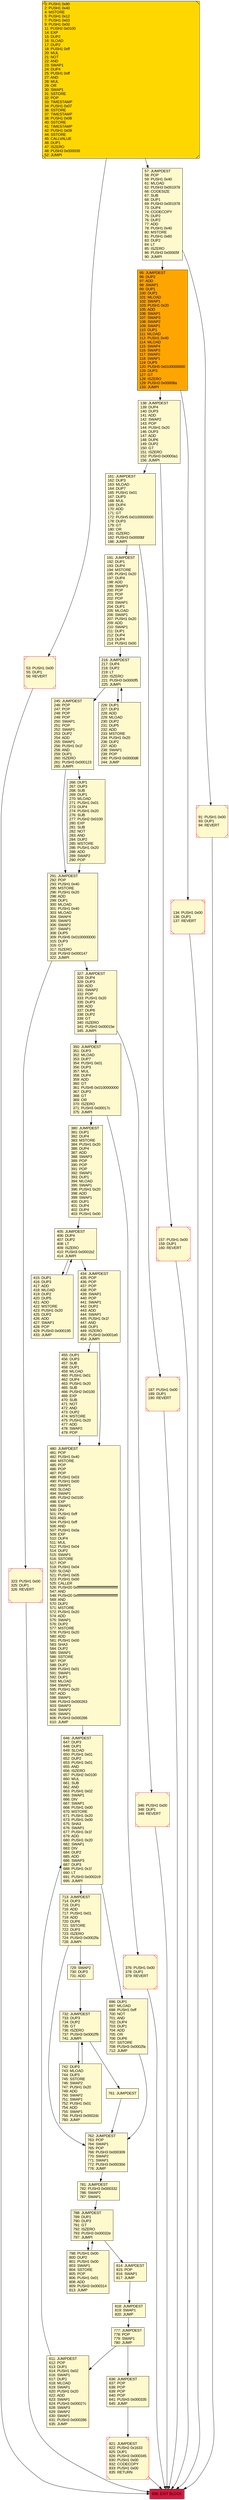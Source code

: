 digraph G {
bgcolor=transparent rankdir=UD;
node [shape=box style=filled color=black fillcolor=white fontname=arial fontcolor=black];
291 [label="291: JUMPDEST\l292: POP\l293: PUSH1 0x40\l295: MSTORE\l296: PUSH1 0x20\l298: ADD\l299: DUP1\l300: MLOAD\l301: PUSH1 0x40\l303: MLOAD\l304: SWAP4\l305: SWAP3\l306: SWAP2\l307: SWAP1\l308: DUP5\l309: PUSH5 0x0100000000\l315: DUP3\l316: GT\l317: ISZERO\l318: PUSH3 0x000147\l322: JUMPI\l" fillcolor=lemonchiffon ];
266 [label="266: DUP1\l267: DUP3\l268: SUB\l269: DUP1\l270: MLOAD\l271: PUSH1 0x01\l273: DUP4\l274: PUSH1 0x20\l276: SUB\l277: PUSH2 0x0100\l280: EXP\l281: SUB\l282: NOT\l283: AND\l284: DUP2\l285: MSTORE\l286: PUSH1 0x20\l288: ADD\l289: SWAP2\l290: POP\l" fillcolor=lemonchiffon ];
836 [label="836: EXIT BLOCK\l" fillcolor=crimson ];
762 [label="762: JUMPDEST\l763: POP\l764: SWAP1\l765: POP\l766: PUSH3 0x000309\l770: SWAP2\l771: SWAP1\l772: PUSH3 0x00030d\l776: JUMP\l" fillcolor=lemonchiffon ];
818 [label="818: JUMPDEST\l819: SWAP1\l820: JUMP\l" fillcolor=lemonchiffon ];
798 [label="798: PUSH1 0x00\l800: DUP2\l801: PUSH1 0x00\l803: SWAP1\l804: SSTORE\l805: POP\l806: PUSH1 0x01\l808: ADD\l809: PUSH3 0x000314\l813: JUMP\l" fillcolor=lemonchiffon ];
455 [label="455: DUP1\l456: DUP3\l457: SUB\l458: DUP1\l459: MLOAD\l460: PUSH1 0x01\l462: DUP4\l463: PUSH1 0x20\l465: SUB\l466: PUSH2 0x0100\l469: EXP\l470: SUB\l471: NOT\l472: AND\l473: DUP2\l474: MSTORE\l475: PUSH1 0x20\l477: ADD\l478: SWAP2\l479: POP\l" fillcolor=lemonchiffon ];
713 [label="713: JUMPDEST\l714: DUP3\l715: DUP1\l716: ADD\l717: PUSH1 0x01\l719: ADD\l720: DUP6\l721: SSTORE\l722: DUP3\l723: ISZERO\l724: PUSH3 0x0002fa\l728: JUMPI\l" fillcolor=lemonchiffon ];
380 [label="380: JUMPDEST\l381: DUP1\l382: DUP4\l383: MSTORE\l384: PUSH1 0x20\l386: DUP4\l387: ADD\l388: SWAP3\l389: POP\l390: POP\l391: POP\l392: SWAP1\l393: DUP1\l394: MLOAD\l395: SWAP1\l396: PUSH1 0x20\l398: ADD\l399: SWAP1\l400: DUP1\l401: DUP4\l402: DUP4\l403: PUSH1 0x00\l" fillcolor=lemonchiffon ];
611 [label="611: JUMPDEST\l612: POP\l613: DUP1\l614: PUSH1 0x02\l616: SWAP1\l617: DUP1\l618: MLOAD\l619: SWAP1\l620: PUSH1 0x20\l622: ADD\l623: SWAP1\l624: PUSH3 0x00027c\l628: SWAP3\l629: SWAP2\l630: SWAP1\l631: PUSH3 0x000286\l635: JUMP\l" fillcolor=lemonchiffon ];
161 [label="161: JUMPDEST\l162: DUP3\l163: MLOAD\l164: DUP7\l165: PUSH1 0x01\l167: DUP3\l168: MUL\l169: DUP4\l170: ADD\l171: GT\l172: PUSH5 0x0100000000\l178: DUP3\l179: GT\l180: OR\l181: ISZERO\l182: PUSH3 0x0000bf\l186: JUMPI\l" fillcolor=lemonchiffon ];
191 [label="191: JUMPDEST\l192: DUP1\l193: DUP4\l194: MSTORE\l195: PUSH1 0x20\l197: DUP4\l198: ADD\l199: SWAP3\l200: POP\l201: POP\l202: POP\l203: SWAP1\l204: DUP1\l205: MLOAD\l206: SWAP1\l207: PUSH1 0x20\l209: ADD\l210: SWAP1\l211: DUP1\l212: DUP4\l213: DUP4\l214: PUSH1 0x00\l" fillcolor=lemonchiffon ];
53 [label="53: PUSH1 0x00\l55: DUP1\l56: REVERT\l" fillcolor=lemonchiffon shape=Msquare color=crimson ];
138 [label="138: JUMPDEST\l139: DUP4\l140: DUP3\l141: ADD\l142: SWAP2\l143: POP\l144: PUSH1 0x20\l146: DUP3\l147: ADD\l148: DUP6\l149: DUP2\l150: GT\l151: ISZERO\l152: PUSH3 0x0000a1\l156: JUMPI\l" fillcolor=lemonchiffon ];
216 [label="216: JUMPDEST\l217: DUP4\l218: DUP2\l219: LT\l220: ISZERO\l221: PUSH3 0x0000f5\l225: JUMPI\l" fillcolor=lemonchiffon ];
636 [label="636: JUMPDEST\l637: POP\l638: POP\l639: POP\l640: POP\l641: PUSH3 0x000335\l645: JUMP\l" fillcolor=lemonchiffon ];
245 [label="245: JUMPDEST\l246: POP\l247: POP\l248: POP\l249: POP\l250: SWAP1\l251: POP\l252: SWAP1\l253: DUP2\l254: ADD\l255: SWAP1\l256: PUSH1 0x1f\l258: AND\l259: DUP1\l260: ISZERO\l261: PUSH3 0x000123\l265: JUMPI\l" fillcolor=lemonchiffon ];
415 [label="415: DUP1\l416: DUP3\l417: ADD\l418: MLOAD\l419: DUP2\l420: DUP5\l421: ADD\l422: MSTORE\l423: PUSH1 0x20\l425: DUP2\l426: ADD\l427: SWAP1\l428: POP\l429: PUSH3 0x000195\l433: JUMP\l" fillcolor=lemonchiffon ];
350 [label="350: JUMPDEST\l351: DUP3\l352: MLOAD\l353: DUP7\l354: PUSH1 0x01\l356: DUP3\l357: MUL\l358: DUP4\l359: ADD\l360: GT\l361: PUSH5 0x0100000000\l367: DUP3\l368: GT\l369: OR\l370: ISZERO\l371: PUSH3 0x00017c\l375: JUMPI\l" fillcolor=lemonchiffon ];
376 [label="376: PUSH1 0x00\l378: DUP1\l379: REVERT\l" fillcolor=lemonchiffon shape=Msquare color=crimson ];
732 [label="732: JUMPDEST\l733: DUP3\l734: DUP2\l735: GT\l736: ISZERO\l737: PUSH3 0x0002f9\l741: JUMPI\l" fillcolor=lemonchiffon ];
777 [label="777: JUMPDEST\l778: POP\l779: SWAP1\l780: JUMP\l" fillcolor=lemonchiffon ];
57 [label="57: JUMPDEST\l58: POP\l59: PUSH1 0x40\l61: MLOAD\l62: PUSH3 0x001978\l66: CODESIZE\l67: SUB\l68: DUP1\l69: PUSH3 0x001978\l73: DUP4\l74: CODECOPY\l75: DUP2\l76: DUP2\l77: ADD\l78: PUSH1 0x40\l80: MSTORE\l81: PUSH1 0x60\l83: DUP2\l84: LT\l85: ISZERO\l86: PUSH3 0x00005f\l90: JUMPI\l" fillcolor=lemonchiffon ];
187 [label="187: PUSH1 0x00\l189: DUP1\l190: REVERT\l" fillcolor=lemonchiffon shape=Msquare color=crimson ];
646 [label="646: JUMPDEST\l647: DUP3\l648: DUP1\l649: SLOAD\l650: PUSH1 0x01\l652: DUP2\l653: PUSH1 0x01\l655: AND\l656: ISZERO\l657: PUSH2 0x0100\l660: MUL\l661: SUB\l662: AND\l663: PUSH1 0x02\l665: SWAP1\l666: DIV\l667: SWAP1\l668: PUSH1 0x00\l670: MSTORE\l671: PUSH1 0x20\l673: PUSH1 0x00\l675: SHA3\l676: SWAP1\l677: PUSH1 0x1f\l679: ADD\l680: PUSH1 0x20\l682: SWAP1\l683: DIV\l684: DUP2\l685: ADD\l686: SWAP3\l687: DUP3\l688: PUSH1 0x1f\l690: LT\l691: PUSH3 0x0002c9\l695: JUMPI\l" fillcolor=lemonchiffon ];
729 [label="729: SWAP2\l730: DUP3\l731: ADD\l" fillcolor=lemonchiffon ];
226 [label="226: DUP1\l227: DUP3\l228: ADD\l229: MLOAD\l230: DUP2\l231: DUP5\l232: ADD\l233: MSTORE\l234: PUSH1 0x20\l236: DUP2\l237: ADD\l238: SWAP1\l239: POP\l240: PUSH3 0x0000d8\l244: JUMP\l" fillcolor=lemonchiffon ];
781 [label="781: JUMPDEST\l782: PUSH3 0x000332\l786: SWAP2\l787: SWAP1\l" fillcolor=lemonchiffon ];
0 [label="0: PUSH1 0x80\l2: PUSH1 0x40\l4: MSTORE\l5: PUSH1 0x12\l7: PUSH1 0x03\l9: PUSH1 0x00\l11: PUSH2 0x0100\l14: EXP\l15: DUP2\l16: SLOAD\l17: DUP2\l18: PUSH1 0xff\l20: MUL\l21: NOT\l22: AND\l23: SWAP1\l24: DUP4\l25: PUSH1 0xff\l27: AND\l28: MUL\l29: OR\l30: SWAP1\l31: SSTORE\l32: POP\l33: TIMESTAMP\l34: PUSH1 0x07\l36: SSTORE\l37: TIMESTAMP\l38: PUSH1 0x08\l40: SSTORE\l41: TIMESTAMP\l42: PUSH1 0x09\l44: SSTORE\l45: CALLVALUE\l46: DUP1\l47: ISZERO\l48: PUSH3 0x000039\l52: JUMPI\l" fillcolor=lemonchiffon shape=Msquare fillcolor=gold ];
323 [label="323: PUSH1 0x00\l325: DUP1\l326: REVERT\l" fillcolor=lemonchiffon shape=Msquare color=crimson ];
134 [label="134: PUSH1 0x00\l136: DUP1\l137: REVERT\l" fillcolor=lemonchiffon shape=Msquare color=crimson ];
434 [label="434: JUMPDEST\l435: POP\l436: POP\l437: POP\l438: POP\l439: SWAP1\l440: POP\l441: SWAP1\l442: DUP2\l443: ADD\l444: SWAP1\l445: PUSH1 0x1f\l447: AND\l448: DUP1\l449: ISZERO\l450: PUSH3 0x0001e0\l454: JUMPI\l" fillcolor=lemonchiffon ];
405 [label="405: JUMPDEST\l406: DUP4\l407: DUP2\l408: LT\l409: ISZERO\l410: PUSH3 0x0001b2\l414: JUMPI\l" fillcolor=lemonchiffon ];
821 [label="821: JUMPDEST\l822: PUSH2 0x1633\l825: DUP1\l826: PUSH3 0x000345\l830: PUSH1 0x00\l832: CODECOPY\l833: PUSH1 0x00\l835: RETURN\l" fillcolor=lemonchiffon shape=Msquare color=crimson ];
788 [label="788: JUMPDEST\l789: DUP1\l790: DUP3\l791: GT\l792: ISZERO\l793: PUSH3 0x00032e\l797: JUMPI\l" fillcolor=lemonchiffon ];
742 [label="742: DUP3\l743: MLOAD\l744: DUP3\l745: SSTORE\l746: SWAP2\l747: PUSH1 0x20\l749: ADD\l750: SWAP2\l751: SWAP1\l752: PUSH1 0x01\l754: ADD\l755: SWAP1\l756: PUSH3 0x0002dc\l760: JUMP\l" fillcolor=lemonchiffon ];
761 [label="761: JUMPDEST\l" fillcolor=lemonchiffon ];
95 [label="95: JUMPDEST\l96: DUP2\l97: ADD\l98: SWAP1\l99: DUP1\l100: DUP1\l101: MLOAD\l102: SWAP1\l103: PUSH1 0x20\l105: ADD\l106: SWAP1\l107: SWAP3\l108: SWAP2\l109: SWAP1\l110: DUP1\l111: MLOAD\l112: PUSH1 0x40\l114: MLOAD\l115: SWAP4\l116: SWAP3\l117: SWAP2\l118: SWAP1\l119: DUP5\l120: PUSH5 0x0100000000\l126: DUP3\l127: GT\l128: ISZERO\l129: PUSH3 0x00008a\l133: JUMPI\l" fillcolor=orange ];
480 [label="480: JUMPDEST\l481: POP\l482: PUSH1 0x40\l484: MSTORE\l485: POP\l486: POP\l487: POP\l488: PUSH1 0x03\l490: PUSH1 0x00\l492: SWAP1\l493: SLOAD\l494: SWAP1\l495: PUSH2 0x0100\l498: EXP\l499: SWAP1\l500: DIV\l501: PUSH1 0xff\l503: AND\l504: PUSH1 0xff\l506: AND\l507: PUSH1 0x0a\l509: EXP\l510: DUP4\l511: MUL\l512: PUSH1 0x04\l514: DUP2\l515: SWAP1\l516: SSTORE\l517: POP\l518: PUSH1 0x04\l520: SLOAD\l521: PUSH1 0x05\l523: PUSH1 0x00\l525: CALLER\l526: PUSH20 0xffffffffffffffffffffffffffffffffffffffff\l547: AND\l548: PUSH20 0xffffffffffffffffffffffffffffffffffffffff\l569: AND\l570: DUP2\l571: MSTORE\l572: PUSH1 0x20\l574: ADD\l575: SWAP1\l576: DUP2\l577: MSTORE\l578: PUSH1 0x20\l580: ADD\l581: PUSH1 0x00\l583: SHA3\l584: DUP2\l585: SWAP1\l586: SSTORE\l587: POP\l588: DUP2\l589: PUSH1 0x01\l591: SWAP1\l592: DUP1\l593: MLOAD\l594: SWAP1\l595: PUSH1 0x20\l597: ADD\l598: SWAP1\l599: PUSH3 0x000263\l603: SWAP3\l604: SWAP2\l605: SWAP1\l606: PUSH3 0x000286\l610: JUMP\l" fillcolor=lemonchiffon ];
91 [label="91: PUSH1 0x00\l93: DUP1\l94: REVERT\l" fillcolor=lemonchiffon shape=Msquare color=crimson ];
346 [label="346: PUSH1 0x00\l348: DUP1\l349: REVERT\l" fillcolor=lemonchiffon shape=Msquare color=crimson ];
157 [label="157: PUSH1 0x00\l159: DUP1\l160: REVERT\l" fillcolor=lemonchiffon shape=Msquare color=crimson ];
696 [label="696: DUP1\l697: MLOAD\l698: PUSH1 0xff\l700: NOT\l701: AND\l702: DUP4\l703: DUP1\l704: ADD\l705: OR\l706: DUP6\l707: SSTORE\l708: PUSH3 0x0002fa\l712: JUMP\l" fillcolor=lemonchiffon ];
814 [label="814: JUMPDEST\l815: POP\l816: SWAP1\l817: JUMP\l" fillcolor=lemonchiffon ];
327 [label="327: JUMPDEST\l328: DUP4\l329: DUP3\l330: ADD\l331: SWAP2\l332: POP\l333: PUSH1 0x20\l335: DUP3\l336: ADD\l337: DUP6\l338: DUP2\l339: GT\l340: ISZERO\l341: PUSH3 0x00015e\l345: JUMPI\l" fillcolor=lemonchiffon ];
350 -> 376;
266 -> 291;
729 -> 732;
327 -> 346;
0 -> 57;
138 -> 161;
191 -> 216;
611 -> 646;
161 -> 187;
713 -> 762;
777 -> 611;
788 -> 814;
216 -> 226;
226 -> 216;
434 -> 480;
245 -> 291;
245 -> 266;
646 -> 713;
713 -> 729;
376 -> 836;
57 -> 91;
480 -> 646;
434 -> 455;
636 -> 821;
323 -> 836;
327 -> 350;
646 -> 696;
138 -> 157;
57 -> 95;
455 -> 480;
405 -> 415;
415 -> 405;
788 -> 798;
798 -> 788;
696 -> 762;
91 -> 836;
346 -> 836;
380 -> 405;
161 -> 191;
216 -> 245;
405 -> 434;
350 -> 380;
0 -> 53;
777 -> 636;
53 -> 836;
95 -> 134;
762 -> 781;
187 -> 836;
818 -> 777;
291 -> 323;
95 -> 138;
134 -> 836;
732 -> 742;
742 -> 732;
781 -> 788;
732 -> 761;
761 -> 762;
821 -> 836;
157 -> 836;
814 -> 818;
291 -> 327;
}